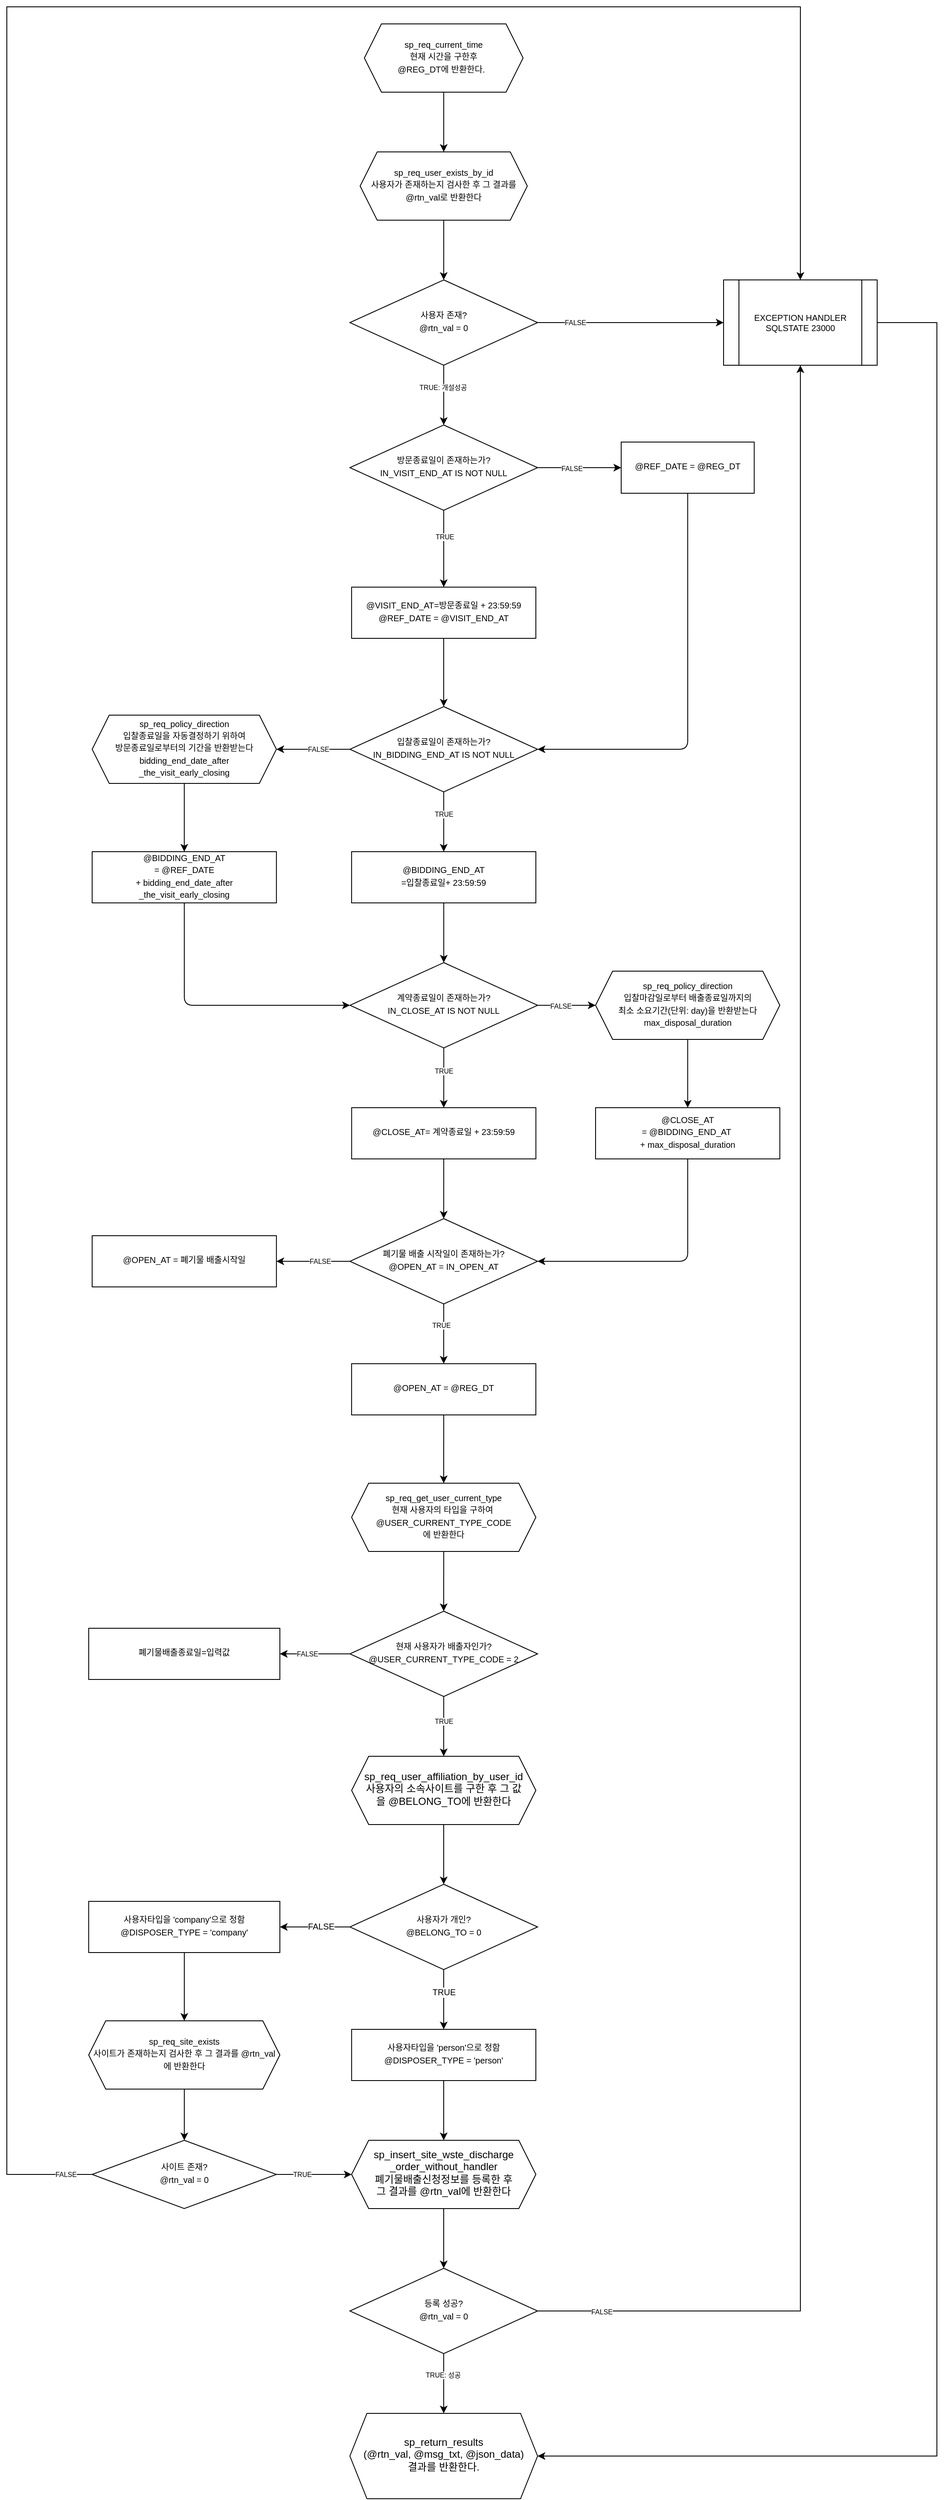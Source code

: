<mxfile>
    <diagram id="GoSXiqhEjkwd7hs7oLC1" name="Page-1">
        <mxGraphModel dx="4254" dy="4893" grid="1" gridSize="10" guides="1" tooltips="1" connect="1" arrows="1" fold="1" page="1" pageScale="1" pageWidth="827" pageHeight="1169" math="0" shadow="0">
            <root>
                <mxCell id="0"/>
                <mxCell id="1" parent="0"/>
                <mxCell id="nqFcclDZsv5z8-_tzMHj-1" value="" style="edgeStyle=orthogonalEdgeStyle;rounded=0;orthogonalLoop=1;jettySize=auto;html=1;fontSize=8;entryX=0.5;entryY=0;entryDx=0;entryDy=0;" parent="1" source="nqFcclDZsv5z8-_tzMHj-2" target="nqFcclDZsv5z8-_tzMHj-12" edge="1">
                    <mxGeometry relative="1" as="geometry">
                        <mxPoint x="-1044.9" y="-3330" as="targetPoint"/>
                    </mxGeometry>
                </mxCell>
                <mxCell id="nqFcclDZsv5z8-_tzMHj-2" value="&lt;font style=&quot;font-size: 10px&quot;&gt;sp_req_current_time&lt;br&gt;현재 시간을 구한후&lt;br&gt;@REG_DT에 반환한다.&amp;nbsp;&amp;nbsp;&lt;/font&gt;" style="shape=hexagon;perimeter=hexagonPerimeter2;whiteSpace=wrap;html=1;fixedSize=1;shadow=0;strokeWidth=1;spacing=6;spacingTop=-4;" parent="1" vertex="1">
                    <mxGeometry x="-1160.97" y="-3460" width="186" height="80" as="geometry"/>
                </mxCell>
                <mxCell id="nqFcclDZsv5z8-_tzMHj-169" style="edgeStyle=elbowEdgeStyle;rounded=0;orthogonalLoop=1;jettySize=auto;html=1;exitX=1;exitY=0.5;exitDx=0;exitDy=0;entryX=1;entryY=0.5;entryDx=0;entryDy=0;fontSize=8;" parent="1" source="nqFcclDZsv5z8-_tzMHj-9" target="nqFcclDZsv5z8-_tzMHj-166" edge="1">
                    <mxGeometry relative="1" as="geometry">
                        <Array as="points">
                            <mxPoint x="-490" y="-2950"/>
                            <mxPoint x="-660" y="-1980"/>
                        </Array>
                    </mxGeometry>
                </mxCell>
                <mxCell id="nqFcclDZsv5z8-_tzMHj-9" value="&lt;font style=&quot;font-size: 10px&quot;&gt;EXCEPTION HANDLER&lt;br&gt;SQLSTATE 23000&lt;/font&gt;" style="shape=process;whiteSpace=wrap;html=1;backgroundOutline=1;fontSize=8;" parent="1" vertex="1">
                    <mxGeometry x="-740" y="-3160" width="180" height="100" as="geometry"/>
                </mxCell>
                <mxCell id="nqFcclDZsv5z8-_tzMHj-11" value="" style="edgeStyle=orthogonalEdgeStyle;rounded=0;orthogonalLoop=1;jettySize=auto;html=1;" parent="1" source="nqFcclDZsv5z8-_tzMHj-12" target="nqFcclDZsv5z8-_tzMHj-17" edge="1">
                    <mxGeometry relative="1" as="geometry"/>
                </mxCell>
                <mxCell id="nqFcclDZsv5z8-_tzMHj-12" value="&lt;font style=&quot;font-size: 10px&quot;&gt;sp_req_user_exists_by_id&lt;br&gt;사용자가 존재하는지 검사한 후 그 결과를 @rtn_val로 반환한다&lt;/font&gt;" style="shape=hexagon;perimeter=hexagonPerimeter2;whiteSpace=wrap;html=1;fixedSize=1;shadow=0;strokeWidth=1;spacing=6;spacingTop=-4;" parent="1" vertex="1">
                    <mxGeometry x="-1165.94" y="-3310" width="195.94" height="80" as="geometry"/>
                </mxCell>
                <mxCell id="nqFcclDZsv5z8-_tzMHj-13" style="edgeStyle=orthogonalEdgeStyle;rounded=0;orthogonalLoop=1;jettySize=auto;html=1;entryX=0;entryY=0.5;entryDx=0;entryDy=0;fontSize=8;" parent="1" source="nqFcclDZsv5z8-_tzMHj-17" target="nqFcclDZsv5z8-_tzMHj-9" edge="1">
                    <mxGeometry relative="1" as="geometry"/>
                </mxCell>
                <mxCell id="nqFcclDZsv5z8-_tzMHj-14" value="FALSE" style="edgeLabel;html=1;align=center;verticalAlign=middle;resizable=0;points=[];fontSize=8;" parent="nqFcclDZsv5z8-_tzMHj-13" vertex="1" connectable="0">
                    <mxGeometry x="-0.782" relative="1" as="geometry">
                        <mxPoint x="20" as="offset"/>
                    </mxGeometry>
                </mxCell>
                <mxCell id="nqFcclDZsv5z8-_tzMHj-15" value="" style="edgeStyle=orthogonalEdgeStyle;rounded=0;orthogonalLoop=1;jettySize=auto;html=1;fontSize=8;entryX=0.5;entryY=0;entryDx=0;entryDy=0;" parent="1" source="nqFcclDZsv5z8-_tzMHj-17" target="nqFcclDZsv5z8-_tzMHj-24" edge="1">
                    <mxGeometry relative="1" as="geometry">
                        <mxPoint x="-1020" y="-3010" as="targetPoint"/>
                    </mxGeometry>
                </mxCell>
                <mxCell id="nqFcclDZsv5z8-_tzMHj-16" value="TRUE: 개설성공" style="edgeLabel;html=1;align=center;verticalAlign=middle;resizable=0;points=[];fontSize=8;" parent="nqFcclDZsv5z8-_tzMHj-15" vertex="1" connectable="0">
                    <mxGeometry x="-0.258" y="-1" relative="1" as="geometry">
                        <mxPoint as="offset"/>
                    </mxGeometry>
                </mxCell>
                <mxCell id="nqFcclDZsv5z8-_tzMHj-17" value="&lt;font style=&quot;font-size: 10px&quot;&gt;사용자 존재?&lt;br&gt;@rtn_val = 0&lt;/font&gt;" style="rhombus;whiteSpace=wrap;html=1;shadow=0;strokeWidth=1;spacing=6;spacingTop=-4;" parent="1" vertex="1">
                    <mxGeometry x="-1177.97" y="-3160" width="220" height="100" as="geometry"/>
                </mxCell>
                <mxCell id="nqFcclDZsv5z8-_tzMHj-20" value="" style="edgeStyle=orthogonalEdgeStyle;rounded=0;orthogonalLoop=1;jettySize=auto;html=1;fontSize=8;entryX=0.5;entryY=0;entryDx=0;entryDy=0;" parent="1" source="nqFcclDZsv5z8-_tzMHj-24" target="nqFcclDZsv5z8-_tzMHj-142" edge="1">
                    <mxGeometry relative="1" as="geometry">
                        <mxPoint x="-1040" y="-2840" as="targetPoint"/>
                    </mxGeometry>
                </mxCell>
                <mxCell id="nqFcclDZsv5z8-_tzMHj-21" value="TRUE" style="edgeLabel;html=1;align=center;verticalAlign=middle;resizable=0;points=[];fontSize=8;" parent="nqFcclDZsv5z8-_tzMHj-20" vertex="1" connectable="0">
                    <mxGeometry x="-0.31" relative="1" as="geometry">
                        <mxPoint x="1" as="offset"/>
                    </mxGeometry>
                </mxCell>
                <mxCell id="16" value="" style="edgeStyle=orthogonalEdgeStyle;html=1;fontSize=8;" edge="1" parent="1" source="nqFcclDZsv5z8-_tzMHj-24" target="15">
                    <mxGeometry relative="1" as="geometry"/>
                </mxCell>
                <mxCell id="17" value="FALSE" style="edgeLabel;html=1;align=center;verticalAlign=middle;resizable=0;points=[];fontSize=8;" vertex="1" connectable="0" parent="16">
                    <mxGeometry x="-0.184" y="-1" relative="1" as="geometry">
                        <mxPoint as="offset"/>
                    </mxGeometry>
                </mxCell>
                <mxCell id="nqFcclDZsv5z8-_tzMHj-24" value="&lt;font style=&quot;font-size: 10px&quot;&gt;방문종료일이 존재하는가?&lt;br&gt;IN_VISIT_END_AT IS NOT NULL&lt;/font&gt;" style="rhombus;whiteSpace=wrap;html=1;shadow=0;strokeWidth=1;spacing=6;spacingTop=-4;" parent="1" vertex="1">
                    <mxGeometry x="-1177.97" y="-2990" width="220" height="100" as="geometry"/>
                </mxCell>
                <mxCell id="nqFcclDZsv5z8-_tzMHj-100" style="edgeStyle=elbowEdgeStyle;rounded=0;orthogonalLoop=1;jettySize=auto;html=1;entryX=0.5;entryY=0;entryDx=0;entryDy=0;fontSize=8;exitX=0.5;exitY=1;exitDx=0;exitDy=0;" parent="1" source="nqFcclDZsv5z8-_tzMHj-98" target="46" edge="1">
                    <mxGeometry relative="1" as="geometry">
                        <mxPoint x="-1067.97" y="-1900" as="targetPoint"/>
                        <Array as="points">
                            <mxPoint x="-1068" y="-1920"/>
                        </Array>
                    </mxGeometry>
                </mxCell>
                <mxCell id="nqFcclDZsv5z8-_tzMHj-101" value="TRUE" style="edgeLabel;html=1;align=center;verticalAlign=middle;resizable=0;points=[];fontSize=8;" parent="nqFcclDZsv5z8-_tzMHj-100" vertex="1" connectable="0">
                    <mxGeometry x="-0.296" y="-2" relative="1" as="geometry">
                        <mxPoint x="-1" as="offset"/>
                    </mxGeometry>
                </mxCell>
                <mxCell id="39" value="" style="edgeStyle=orthogonalEdgeStyle;html=1;fontSize=8;entryX=1;entryY=0.5;entryDx=0;entryDy=0;" edge="1" parent="1" source="nqFcclDZsv5z8-_tzMHj-98" target="45">
                    <mxGeometry relative="1" as="geometry">
                        <mxPoint x="-1230" y="-1980" as="targetPoint"/>
                    </mxGeometry>
                </mxCell>
                <mxCell id="40" value="FALSE" style="edgeLabel;html=1;align=center;verticalAlign=middle;resizable=0;points=[];fontSize=8;" vertex="1" connectable="0" parent="39">
                    <mxGeometry x="-0.17" relative="1" as="geometry">
                        <mxPoint as="offset"/>
                    </mxGeometry>
                </mxCell>
                <mxCell id="nqFcclDZsv5z8-_tzMHj-98" value="&lt;font style=&quot;font-size: 10px&quot;&gt;폐기물 배출 시작일이 존재하는가?&lt;br&gt;@OPEN_AT = IN_OPEN_AT&lt;/font&gt;" style="rhombus;whiteSpace=wrap;html=1;shadow=0;strokeWidth=1;spacing=6;spacingTop=-4;" parent="1" vertex="1">
                    <mxGeometry x="-1177.97" y="-2060" width="220" height="100" as="geometry"/>
                </mxCell>
                <mxCell id="nqFcclDZsv5z8-_tzMHj-106" value="" style="edgeStyle=elbowEdgeStyle;rounded=0;orthogonalLoop=1;jettySize=auto;html=1;fontSize=8;entryX=0.5;entryY=0;entryDx=0;entryDy=0;exitX=0.5;exitY=1;exitDx=0;exitDy=0;" parent="1" source="46" target="47" edge="1">
                    <mxGeometry relative="1" as="geometry">
                        <mxPoint x="-1067.97" y="-1760" as="targetPoint"/>
                        <mxPoint x="-1067.667" y="-1820" as="sourcePoint"/>
                    </mxGeometry>
                </mxCell>
                <mxCell id="nqFcclDZsv5z8-_tzMHj-147" value="" style="edgeStyle=elbowEdgeStyle;rounded=0;orthogonalLoop=1;jettySize=auto;html=1;fontSize=8;exitX=0.5;exitY=1;exitDx=0;exitDy=0;entryX=0.5;entryY=0;entryDx=0;entryDy=0;" parent="1" source="47" target="nqFcclDZsv5z8-_tzMHj-113" edge="1">
                    <mxGeometry relative="1" as="geometry">
                        <mxPoint x="-1068.143" y="-1660.079" as="sourcePoint"/>
                        <mxPoint x="-1030" y="-1600" as="targetPoint"/>
                    </mxGeometry>
                </mxCell>
                <mxCell id="nqFcclDZsv5z8-_tzMHj-115" style="edgeStyle=elbowEdgeStyle;rounded=0;orthogonalLoop=1;jettySize=auto;html=1;entryX=1;entryY=0.5;entryDx=0;entryDy=0;fontSize=8;" parent="1" source="nqFcclDZsv5z8-_tzMHj-113" target="nqFcclDZsv5z8-_tzMHj-114" edge="1">
                    <mxGeometry relative="1" as="geometry"/>
                </mxCell>
                <mxCell id="nqFcclDZsv5z8-_tzMHj-116" value="FALSE" style="edgeLabel;html=1;align=center;verticalAlign=middle;resizable=0;points=[];fontSize=8;" parent="nqFcclDZsv5z8-_tzMHj-115" vertex="1" connectable="0">
                    <mxGeometry x="-0.449" y="1" relative="1" as="geometry">
                        <mxPoint x="-28" y="-1" as="offset"/>
                    </mxGeometry>
                </mxCell>
                <mxCell id="nqFcclDZsv5z8-_tzMHj-119" value="" style="edgeStyle=elbowEdgeStyle;rounded=0;orthogonalLoop=1;jettySize=auto;html=1;fontSize=8;entryX=0.5;entryY=0;entryDx=0;entryDy=0;exitX=0.5;exitY=1;exitDx=0;exitDy=0;" parent="1" source="nqFcclDZsv5z8-_tzMHj-113" target="nqFcclDZsv5z8-_tzMHj-154" edge="1">
                    <mxGeometry relative="1" as="geometry">
                        <mxPoint x="-1068" y="-1450" as="targetPoint"/>
                        <Array as="points">
                            <mxPoint x="-1068" y="-1460"/>
                            <mxPoint x="-1050" y="-1450"/>
                        </Array>
                    </mxGeometry>
                </mxCell>
                <mxCell id="nqFcclDZsv5z8-_tzMHj-120" value="TRUE" style="edgeLabel;html=1;align=center;verticalAlign=middle;resizable=0;points=[];fontSize=8;" parent="nqFcclDZsv5z8-_tzMHj-119" vertex="1" connectable="0">
                    <mxGeometry x="-0.193" relative="1" as="geometry">
                        <mxPoint as="offset"/>
                    </mxGeometry>
                </mxCell>
                <mxCell id="nqFcclDZsv5z8-_tzMHj-113" value="&lt;font style=&quot;font-size: 10px&quot;&gt;현재 사용자가 배출자인가?@USER_CURRENT_TYPE_CODE = 2&lt;/font&gt;" style="rhombus;whiteSpace=wrap;html=1;shadow=0;strokeWidth=1;spacing=6;spacingTop=-4;" parent="1" vertex="1">
                    <mxGeometry x="-1177.97" y="-1600" width="220" height="100" as="geometry"/>
                </mxCell>
                <mxCell id="nqFcclDZsv5z8-_tzMHj-114" value="&lt;font style=&quot;font-size: 10px&quot;&gt;폐기물배출종료일=입력값&lt;/font&gt;" style="whiteSpace=wrap;html=1;shadow=0;strokeWidth=1;spacing=6;spacingTop=-4;" parent="1" vertex="1">
                    <mxGeometry x="-1484.05" y="-1580" width="224.05" height="60" as="geometry"/>
                </mxCell>
                <mxCell id="nqFcclDZsv5z8-_tzMHj-143" value="" style="edgeStyle=elbowEdgeStyle;rounded=0;orthogonalLoop=1;jettySize=auto;html=1;fontSize=8;entryX=0.5;entryY=0;entryDx=0;entryDy=0;" parent="1" source="nqFcclDZsv5z8-_tzMHj-142" target="2" edge="1">
                    <mxGeometry relative="1" as="geometry"/>
                </mxCell>
                <mxCell id="nqFcclDZsv5z8-_tzMHj-142" value="&lt;font style=&quot;font-size: 10px&quot;&gt;@VISIT_END_AT=방문종료일 + 23:59:59&lt;br&gt;@REF_DATE =&amp;nbsp;@VISIT_END_AT&lt;/font&gt;" style="whiteSpace=wrap;html=1;shadow=0;strokeWidth=1;spacing=6;spacingTop=-4;" parent="1" vertex="1">
                    <mxGeometry x="-1175.94" y="-2800" width="215.94" height="60" as="geometry"/>
                </mxCell>
                <mxCell id="nqFcclDZsv5z8-_tzMHj-156" value="" style="edgeStyle=elbowEdgeStyle;rounded=0;orthogonalLoop=1;jettySize=auto;html=1;fontSize=8;" parent="1" source="nqFcclDZsv5z8-_tzMHj-154" target="nqFcclDZsv5z8-_tzMHj-155" edge="1">
                    <mxGeometry relative="1" as="geometry"/>
                </mxCell>
                <mxCell id="nqFcclDZsv5z8-_tzMHj-154" value="sp_req_user_affiliation_by_user_id&lt;br&gt;사용자의 소속사이트를 구한 후 그 값을&amp;nbsp;@BELONG_TO에 반환한다" style="shape=hexagon;perimeter=hexagonPerimeter2;whiteSpace=wrap;html=1;fixedSize=1;shadow=0;strokeWidth=1;spacing=6;spacingTop=-4;" parent="1" vertex="1">
                    <mxGeometry x="-1175.92" y="-1430" width="215.92" height="80" as="geometry"/>
                </mxCell>
                <mxCell id="nqFcclDZsv5z8-_tzMHj-159" value="" style="edgeStyle=elbowEdgeStyle;rounded=0;orthogonalLoop=1;jettySize=auto;html=1;fontSize=8;" parent="1" source="nqFcclDZsv5z8-_tzMHj-155" target="nqFcclDZsv5z8-_tzMHj-158" edge="1">
                    <mxGeometry relative="1" as="geometry"/>
                </mxCell>
                <mxCell id="48" value="TRUE" style="edgeLabel;html=1;align=center;verticalAlign=middle;resizable=0;points=[];fontSize=10;" vertex="1" connectable="0" parent="nqFcclDZsv5z8-_tzMHj-159">
                    <mxGeometry x="-0.277" relative="1" as="geometry">
                        <mxPoint as="offset"/>
                    </mxGeometry>
                </mxCell>
                <mxCell id="nqFcclDZsv5z8-_tzMHj-171" value="" style="edgeStyle=elbowEdgeStyle;rounded=0;orthogonalLoop=1;jettySize=auto;html=1;fontSize=8;" parent="1" source="nqFcclDZsv5z8-_tzMHj-155" target="nqFcclDZsv5z8-_tzMHj-170" edge="1">
                    <mxGeometry relative="1" as="geometry"/>
                </mxCell>
                <mxCell id="49" value="FALSE" style="edgeLabel;html=1;align=center;verticalAlign=middle;resizable=0;points=[];fontSize=10;" vertex="1" connectable="0" parent="nqFcclDZsv5z8-_tzMHj-171">
                    <mxGeometry x="-0.153" y="-1" relative="1" as="geometry">
                        <mxPoint as="offset"/>
                    </mxGeometry>
                </mxCell>
                <mxCell id="nqFcclDZsv5z8-_tzMHj-155" value="&lt;font style=&quot;font-size: 10px&quot;&gt;사용자가 개인?&lt;br&gt;@BELONG_TO = 0&lt;/font&gt;" style="rhombus;whiteSpace=wrap;html=1;shadow=0;strokeWidth=1;spacing=6;spacingTop=-4;" parent="1" vertex="1">
                    <mxGeometry x="-1177.97" y="-1280" width="220" height="100" as="geometry"/>
                </mxCell>
                <mxCell id="nqFcclDZsv5z8-_tzMHj-161" value="" style="edgeStyle=elbowEdgeStyle;rounded=0;orthogonalLoop=1;jettySize=auto;html=1;fontSize=8;" parent="1" source="nqFcclDZsv5z8-_tzMHj-158" target="nqFcclDZsv5z8-_tzMHj-160" edge="1">
                    <mxGeometry relative="1" as="geometry"/>
                </mxCell>
                <mxCell id="nqFcclDZsv5z8-_tzMHj-158" value="&lt;font style=&quot;font-size: 10px&quot;&gt;사용자타입을 'person'으로 정함&lt;br&gt;@DISPOSER_TYPE &#9;= 'person'&lt;/font&gt;" style="whiteSpace=wrap;html=1;shadow=0;strokeWidth=1;spacing=6;spacingTop=-4;" parent="1" vertex="1">
                    <mxGeometry x="-1175.91" y="-1110" width="215.91" height="60" as="geometry"/>
                </mxCell>
                <mxCell id="nqFcclDZsv5z8-_tzMHj-163" value="" style="edgeStyle=elbowEdgeStyle;rounded=0;orthogonalLoop=1;jettySize=auto;html=1;fontSize=8;" parent="1" source="nqFcclDZsv5z8-_tzMHj-160" target="nqFcclDZsv5z8-_tzMHj-162" edge="1">
                    <mxGeometry relative="1" as="geometry"/>
                </mxCell>
                <mxCell id="nqFcclDZsv5z8-_tzMHj-160" value="sp_insert_site_wste_discharge&lt;br&gt;_order_without_handler&lt;br&gt;폐기물배출신청정보를 등록한 후 &lt;br&gt;그 결과를&amp;nbsp;@rtn_val에 반환한다" style="shape=hexagon;perimeter=hexagonPerimeter2;whiteSpace=wrap;html=1;fixedSize=1;shadow=0;strokeWidth=1;spacing=6;spacingTop=-4;" parent="1" vertex="1">
                    <mxGeometry x="-1175.94" y="-980" width="215.94" height="80" as="geometry"/>
                </mxCell>
                <mxCell id="nqFcclDZsv5z8-_tzMHj-164" style="edgeStyle=elbowEdgeStyle;rounded=0;orthogonalLoop=1;jettySize=auto;html=1;entryX=0.5;entryY=1;entryDx=0;entryDy=0;fontSize=8;" parent="1" source="nqFcclDZsv5z8-_tzMHj-162" target="nqFcclDZsv5z8-_tzMHj-9" edge="1">
                    <mxGeometry relative="1" as="geometry">
                        <Array as="points">
                            <mxPoint x="-650" y="-2820"/>
                            <mxPoint x="-795" y="-2810"/>
                        </Array>
                    </mxGeometry>
                </mxCell>
                <mxCell id="nqFcclDZsv5z8-_tzMHj-165" value="FALSE" style="edgeLabel;html=1;align=center;verticalAlign=middle;resizable=0;points=[];fontSize=8;" parent="nqFcclDZsv5z8-_tzMHj-164" vertex="1" connectable="0">
                    <mxGeometry x="-0.942" y="-1" relative="1" as="geometry">
                        <mxPoint as="offset"/>
                    </mxGeometry>
                </mxCell>
                <mxCell id="nqFcclDZsv5z8-_tzMHj-167" value="" style="edgeStyle=elbowEdgeStyle;rounded=0;orthogonalLoop=1;jettySize=auto;html=1;fontSize=8;" parent="1" source="nqFcclDZsv5z8-_tzMHj-162" target="nqFcclDZsv5z8-_tzMHj-166" edge="1">
                    <mxGeometry relative="1" as="geometry"/>
                </mxCell>
                <mxCell id="nqFcclDZsv5z8-_tzMHj-168" value="TRUE: 성공" style="edgeLabel;html=1;align=center;verticalAlign=middle;resizable=0;points=[];fontSize=8;" parent="nqFcclDZsv5z8-_tzMHj-167" vertex="1" connectable="0">
                    <mxGeometry x="-0.3" y="-1" relative="1" as="geometry">
                        <mxPoint as="offset"/>
                    </mxGeometry>
                </mxCell>
                <mxCell id="nqFcclDZsv5z8-_tzMHj-162" value="&lt;font style=&quot;font-size: 10px&quot;&gt;등록 성공?&lt;br&gt;@rtn_val = 0&lt;/font&gt;" style="rhombus;whiteSpace=wrap;html=1;shadow=0;strokeWidth=1;spacing=6;spacingTop=-4;" parent="1" vertex="1">
                    <mxGeometry x="-1177.97" y="-830" width="220" height="100" as="geometry"/>
                </mxCell>
                <mxCell id="nqFcclDZsv5z8-_tzMHj-166" value="sp_return_results&lt;br&gt;(@rtn_val, @msg_txt, @json_data)&lt;br&gt;결과를 반환한다." style="shape=hexagon;perimeter=hexagonPerimeter2;whiteSpace=wrap;html=1;fixedSize=1;shadow=0;strokeWidth=1;spacing=6;spacingTop=-4;" parent="1" vertex="1">
                    <mxGeometry x="-1177.95" y="-660" width="220" height="100" as="geometry"/>
                </mxCell>
                <mxCell id="nqFcclDZsv5z8-_tzMHj-173" value="" style="edgeStyle=elbowEdgeStyle;rounded=0;orthogonalLoop=1;jettySize=auto;html=1;fontSize=8;" parent="1" source="nqFcclDZsv5z8-_tzMHj-170" target="nqFcclDZsv5z8-_tzMHj-172" edge="1">
                    <mxGeometry relative="1" as="geometry"/>
                </mxCell>
                <mxCell id="nqFcclDZsv5z8-_tzMHj-170" value="&lt;font style=&quot;font-size: 10px&quot;&gt;사용자타입을 'company'으로 정함&lt;br&gt;@DISPOSER_TYPE = 'company'&lt;/font&gt;" style="whiteSpace=wrap;html=1;shadow=0;strokeWidth=1;spacing=6;spacingTop=-4;" parent="1" vertex="1">
                    <mxGeometry x="-1484.07" y="-1260" width="224.07" height="60" as="geometry"/>
                </mxCell>
                <mxCell id="nqFcclDZsv5z8-_tzMHj-175" value="" style="edgeStyle=elbowEdgeStyle;rounded=0;orthogonalLoop=1;jettySize=auto;html=1;fontSize=8;" parent="1" source="nqFcclDZsv5z8-_tzMHj-172" target="nqFcclDZsv5z8-_tzMHj-174" edge="1">
                    <mxGeometry relative="1" as="geometry"/>
                </mxCell>
                <mxCell id="nqFcclDZsv5z8-_tzMHj-172" value="&lt;font style=&quot;font-size: 10px&quot;&gt;sp_req_site_exists&lt;br&gt;사이트가 존재하는지 검사한 후 그 결과를&amp;nbsp;@rtn_val에 반환한다&lt;/font&gt;" style="shape=hexagon;perimeter=hexagonPerimeter2;whiteSpace=wrap;html=1;fixedSize=1;shadow=0;strokeWidth=1;spacing=6;spacingTop=-4;" parent="1" vertex="1">
                    <mxGeometry x="-1484.07" y="-1120" width="224.06" height="80" as="geometry"/>
                </mxCell>
                <mxCell id="nqFcclDZsv5z8-_tzMHj-176" value="" style="edgeStyle=elbowEdgeStyle;rounded=0;orthogonalLoop=1;jettySize=auto;html=1;fontSize=8;" parent="1" source="nqFcclDZsv5z8-_tzMHj-174" target="nqFcclDZsv5z8-_tzMHj-160" edge="1">
                    <mxGeometry relative="1" as="geometry"/>
                </mxCell>
                <mxCell id="nqFcclDZsv5z8-_tzMHj-177" value="TRUE" style="edgeLabel;html=1;align=center;verticalAlign=middle;resizable=0;points=[];fontSize=8;" parent="nqFcclDZsv5z8-_tzMHj-176" vertex="1" connectable="0">
                    <mxGeometry x="-0.406" y="1" relative="1" as="geometry">
                        <mxPoint x="4" y="1" as="offset"/>
                    </mxGeometry>
                </mxCell>
                <mxCell id="nqFcclDZsv5z8-_tzMHj-174" value="&lt;font style=&quot;font-size: 10px&quot;&gt;사이트 존재?&lt;br&gt;@rtn_val = 0&lt;/font&gt;&lt;span style=&quot;font-size: 8px&quot;&gt;&lt;br&gt;&lt;/span&gt;" style="rhombus;whiteSpace=wrap;html=1;shadow=0;strokeWidth=1;spacing=6;spacingTop=-4;" parent="1" vertex="1">
                    <mxGeometry x="-1480.01" y="-980" width="215.94" height="80" as="geometry"/>
                </mxCell>
                <mxCell id="nqFcclDZsv5z8-_tzMHj-178" style="edgeStyle=orthogonalEdgeStyle;rounded=0;orthogonalLoop=1;jettySize=auto;html=1;fontSize=8;entryX=0.5;entryY=0;entryDx=0;entryDy=0;exitX=0;exitY=0.5;exitDx=0;exitDy=0;" parent="1" source="nqFcclDZsv5z8-_tzMHj-174" target="nqFcclDZsv5z8-_tzMHj-9" edge="1">
                    <mxGeometry relative="1" as="geometry">
                        <mxPoint x="-1400" y="-1280" as="sourcePoint"/>
                        <mxPoint x="-760.07" y="-3280" as="targetPoint"/>
                        <Array as="points">
                            <mxPoint x="-1580" y="-940"/>
                            <mxPoint x="-1580" y="-3480"/>
                            <mxPoint x="-650" y="-3480"/>
                        </Array>
                    </mxGeometry>
                </mxCell>
                <mxCell id="nqFcclDZsv5z8-_tzMHj-179" value="FALSE" style="edgeLabel;html=1;align=center;verticalAlign=middle;resizable=0;points=[];fontSize=8;" parent="nqFcclDZsv5z8-_tzMHj-178" vertex="1" connectable="0">
                    <mxGeometry x="-0.982" y="-1" relative="1" as="geometry">
                        <mxPoint x="4" y="1" as="offset"/>
                    </mxGeometry>
                </mxCell>
                <mxCell id="4" value="" style="edgeStyle=none;html=1;" edge="1" parent="1" source="2" target="3">
                    <mxGeometry relative="1" as="geometry"/>
                </mxCell>
                <mxCell id="14" value="TRUE" style="edgeLabel;html=1;align=center;verticalAlign=middle;resizable=0;points=[];fontSize=8;" vertex="1" connectable="0" parent="4">
                    <mxGeometry x="-0.267" relative="1" as="geometry">
                        <mxPoint as="offset"/>
                    </mxGeometry>
                </mxCell>
                <mxCell id="24" value="" style="edgeStyle=orthogonalEdgeStyle;html=1;fontSize=8;" edge="1" parent="1" source="2" target="23">
                    <mxGeometry relative="1" as="geometry"/>
                </mxCell>
                <mxCell id="25" value="FALSE" style="edgeLabel;html=1;align=center;verticalAlign=middle;resizable=0;points=[];fontSize=8;" vertex="1" connectable="0" parent="24">
                    <mxGeometry x="-0.141" relative="1" as="geometry">
                        <mxPoint as="offset"/>
                    </mxGeometry>
                </mxCell>
                <mxCell id="2" value="&lt;font style=&quot;font-size: 10px&quot;&gt;입찰종료일이 존재하는가?&lt;br&gt;IN_BIDDING_END_AT IS NOT NULL&lt;/font&gt;" style="rhombus;whiteSpace=wrap;html=1;shadow=0;strokeWidth=1;spacing=6;spacingTop=-4;" vertex="1" parent="1">
                    <mxGeometry x="-1177.97" y="-2660" width="220" height="100" as="geometry"/>
                </mxCell>
                <mxCell id="5" value="" style="edgeStyle=none;html=1;entryX=0.5;entryY=0;entryDx=0;entryDy=0;" edge="1" parent="1" source="3" target="8">
                    <mxGeometry relative="1" as="geometry"/>
                </mxCell>
                <mxCell id="3" value="&lt;font style=&quot;font-size: 10px&quot;&gt;@BIDDING_END_AT&lt;br&gt;=입찰종료일+ 23:59:59&lt;/font&gt;" style="whiteSpace=wrap;html=1;shadow=0;strokeWidth=1;spacing=6;spacingTop=-4;" vertex="1" parent="1">
                    <mxGeometry x="-1175.94" y="-2490" width="215.94" height="60" as="geometry"/>
                </mxCell>
                <mxCell id="10" value="" style="edgeStyle=orthogonalEdgeStyle;html=1;fontSize=8;" edge="1" parent="1" source="8" target="9">
                    <mxGeometry relative="1" as="geometry"/>
                </mxCell>
                <mxCell id="33" value="TRUE" style="edgeLabel;html=1;align=center;verticalAlign=middle;resizable=0;points=[];fontSize=8;" vertex="1" connectable="0" parent="10">
                    <mxGeometry x="-0.234" relative="1" as="geometry">
                        <mxPoint as="offset"/>
                    </mxGeometry>
                </mxCell>
                <mxCell id="31" value="" style="edgeStyle=orthogonalEdgeStyle;html=1;fontSize=8;" edge="1" parent="1" source="8" target="30">
                    <mxGeometry relative="1" as="geometry"/>
                </mxCell>
                <mxCell id="32" value="FALSE" style="edgeLabel;html=1;align=center;verticalAlign=middle;resizable=0;points=[];fontSize=8;" vertex="1" connectable="0" parent="31">
                    <mxGeometry x="-0.224" y="-1" relative="1" as="geometry">
                        <mxPoint as="offset"/>
                    </mxGeometry>
                </mxCell>
                <mxCell id="8" value="&lt;font style=&quot;font-size: 10px&quot;&gt;계약종료일이 존재하는가?&lt;br&gt;IN_CLOSE_AT IS NOT NULL&lt;/font&gt;" style="rhombus;whiteSpace=wrap;html=1;shadow=0;strokeWidth=1;spacing=6;spacingTop=-4;" vertex="1" parent="1">
                    <mxGeometry x="-1177.91" y="-2360" width="220" height="100" as="geometry"/>
                </mxCell>
                <mxCell id="11" value="" style="edgeStyle=orthogonalEdgeStyle;html=1;fontSize=8;" edge="1" parent="1" source="9" target="nqFcclDZsv5z8-_tzMHj-98">
                    <mxGeometry relative="1" as="geometry"/>
                </mxCell>
                <mxCell id="9" value="&lt;font style=&quot;font-size: 10px&quot;&gt;@CLOSE_AT= 계약종료일 + 23:59:59&lt;/font&gt;" style="whiteSpace=wrap;html=1;shadow=0;strokeWidth=1;spacing=6;spacingTop=-4;" vertex="1" parent="1">
                    <mxGeometry x="-1175.88" y="-2190" width="215.94" height="60" as="geometry"/>
                </mxCell>
                <mxCell id="18" style="edgeStyle=orthogonalEdgeStyle;html=1;entryX=1;entryY=0.5;entryDx=0;entryDy=0;fontSize=8;exitX=0.5;exitY=1;exitDx=0;exitDy=0;" edge="1" parent="1" source="15" target="2">
                    <mxGeometry relative="1" as="geometry"/>
                </mxCell>
                <mxCell id="15" value="&lt;font style=&quot;font-size: 10px&quot;&gt;@REF_DATE = @REG_DT&lt;/font&gt;" style="whiteSpace=wrap;html=1;shadow=0;strokeWidth=1;spacing=6;spacingTop=-4;" vertex="1" parent="1">
                    <mxGeometry x="-860" y="-2970" width="155.9" height="60" as="geometry"/>
                </mxCell>
                <mxCell id="44" value="" style="edgeStyle=orthogonalEdgeStyle;html=1;fontSize=8;" edge="1" parent="1" source="23" target="43">
                    <mxGeometry relative="1" as="geometry"/>
                </mxCell>
                <mxCell id="23" value="&lt;font style=&quot;font-size: 10px&quot;&gt;sp_req_policy_direction&lt;br&gt;입찰종료일을 자동결정하기 위하여 &lt;br&gt;방문종료일로부터의 기간을 반환받는다bidding_end_date_after&lt;br&gt;_the_visit_early_closing&lt;/font&gt;" style="shape=hexagon;perimeter=hexagonPerimeter2;whiteSpace=wrap;html=1;fixedSize=1;shadow=0;strokeWidth=1;spacing=6;spacingTop=-4;" vertex="1" parent="1">
                    <mxGeometry x="-1480" y="-2650" width="215.94" height="80" as="geometry"/>
                </mxCell>
                <mxCell id="29" style="edgeStyle=orthogonalEdgeStyle;html=1;entryX=0;entryY=0.5;entryDx=0;entryDy=0;fontSize=8;exitX=0.5;exitY=1;exitDx=0;exitDy=0;" edge="1" parent="1" source="43" target="8">
                    <mxGeometry relative="1" as="geometry">
                        <mxPoint x="-1372.03" y="-2420" as="sourcePoint"/>
                    </mxGeometry>
                </mxCell>
                <mxCell id="42" value="" style="edgeStyle=orthogonalEdgeStyle;html=1;fontSize=8;" edge="1" parent="1" source="30" target="41">
                    <mxGeometry relative="1" as="geometry"/>
                </mxCell>
                <mxCell id="30" value="&lt;font style=&quot;font-size: 10px&quot;&gt;sp_req_policy_direction&lt;br&gt;입찰마감일로부터 배출종료일까지의 &lt;br&gt;최소 소요기간(단위: day)을 반환받는다max_disposal_duration&lt;/font&gt;" style="shape=hexagon;perimeter=hexagonPerimeter2;whiteSpace=wrap;html=1;fixedSize=1;shadow=0;strokeWidth=1;spacing=6;spacingTop=-4;" vertex="1" parent="1">
                    <mxGeometry x="-890.02" y="-2350" width="215.94" height="80" as="geometry"/>
                </mxCell>
                <mxCell id="37" style="edgeStyle=orthogonalEdgeStyle;html=1;entryX=1;entryY=0.5;entryDx=0;entryDy=0;fontSize=8;exitX=0.5;exitY=1;exitDx=0;exitDy=0;" edge="1" parent="1" source="41" target="nqFcclDZsv5z8-_tzMHj-98">
                    <mxGeometry relative="1" as="geometry">
                        <mxPoint x="-782.05" y="-2120" as="sourcePoint"/>
                    </mxGeometry>
                </mxCell>
                <mxCell id="41" value="&lt;font style=&quot;font-size: 10px&quot;&gt;@CLOSE_AT&lt;br&gt;=&amp;nbsp;@BIDDING_END_AT&amp;nbsp;&lt;br&gt;+&amp;nbsp;max_disposal_duration&lt;/font&gt;" style="whiteSpace=wrap;html=1;shadow=0;strokeWidth=1;spacing=6;spacingTop=-4;" vertex="1" parent="1">
                    <mxGeometry x="-890.02" y="-2190" width="215.94" height="60" as="geometry"/>
                </mxCell>
                <mxCell id="43" value="&lt;font style=&quot;font-size: 10px&quot;&gt;@BIDDING_END_AT&lt;br&gt;= @REF_DATE &lt;br&gt;+&amp;nbsp;bidding_end_date_after&lt;br&gt;_the_visit_early_closing&lt;/font&gt;" style="whiteSpace=wrap;html=1;shadow=0;strokeWidth=1;spacing=6;spacingTop=-4;" vertex="1" parent="1">
                    <mxGeometry x="-1480" y="-2490" width="215.94" height="60" as="geometry"/>
                </mxCell>
                <mxCell id="45" value="&lt;font style=&quot;font-size: 10px&quot;&gt;@OPEN_AT = 폐기물 배출시작일&lt;/font&gt;" style="whiteSpace=wrap;html=1;shadow=0;strokeWidth=1;spacing=6;spacingTop=-4;" vertex="1" parent="1">
                    <mxGeometry x="-1480.0" y="-2040" width="215.94" height="60" as="geometry"/>
                </mxCell>
                <mxCell id="46" value="&lt;font style=&quot;font-size: 10px&quot;&gt;@OPEN_AT = @REG_DT&lt;/font&gt;" style="whiteSpace=wrap;html=1;shadow=0;strokeWidth=1;spacing=6;spacingTop=-4;" vertex="1" parent="1">
                    <mxGeometry x="-1175.94" y="-1890" width="215.94" height="60" as="geometry"/>
                </mxCell>
                <mxCell id="47" value="&lt;font style=&quot;font-size: 10px&quot;&gt;sp_req_get_user_current_type&lt;br&gt;현재 사용자의 타입을 구하여&amp;nbsp;&lt;br&gt;@USER_CURRENT_TYPE_CODE&lt;br&gt;에 반환한다&lt;/font&gt;" style="shape=hexagon;perimeter=hexagonPerimeter2;whiteSpace=wrap;html=1;fixedSize=1;shadow=0;strokeWidth=1;spacing=6;spacingTop=-4;" vertex="1" parent="1">
                    <mxGeometry x="-1175.94" y="-1750" width="215.94" height="80" as="geometry"/>
                </mxCell>
            </root>
        </mxGraphModel>
    </diagram>
</mxfile>